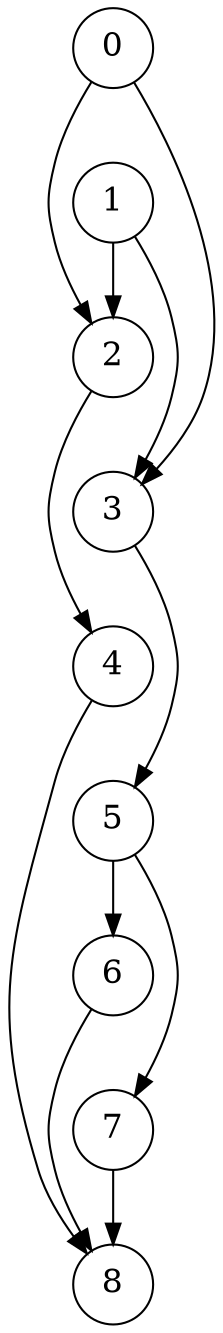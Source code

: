 // 9, [[2,0],[2,1],[3,0],[3,1],[4,2],[5,3],[6,5],[7,5],[8,4],[8,6],[8,7]]
// True

digraph "9_soln" {
    graph [dpi=300]
    layout="dot"

    node [shape="circle", fontsize=16]
    0, 1, 2, 3, 4, 5, 6, 7, 8

    0 -> 1 [style="invis", weight=100]
    1 -> 2 [style="solid", weight=100]
    2 -> 3 [style="invis", weight=100]
    3 -> 4 [style="invis", weight=100]
    4 -> 5 [style="invis", weight=100]
    5 -> 6 [style="solid", weight=100]
    6 -> 7 [style="invis", weight=100]
    7 -> 8 [style="solid", weight=100]

    0 -> 2
    0 -> 3
    1 -> 3
    2 -> 4
    3 -> 5
    5 -> 7
    4 -> 8
    6 -> 8
}

